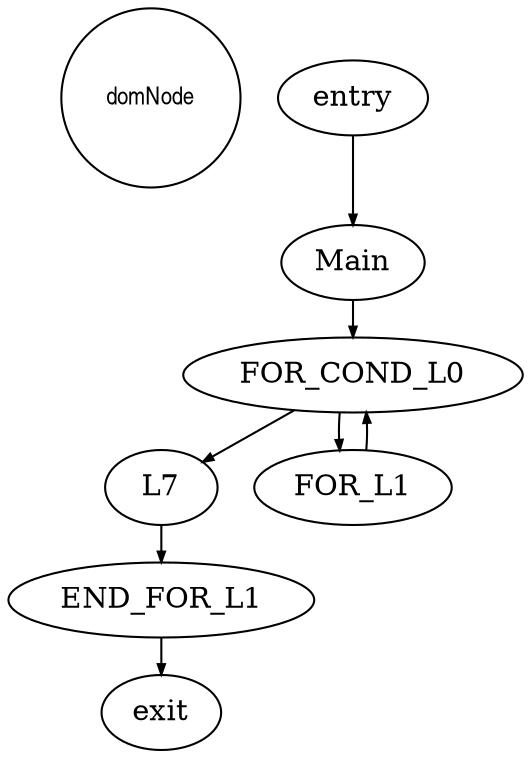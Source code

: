 digraph G {
  ranksep=.25;
  edge [arrowsize=.5]
  domNode [shape=circle, fontname="ArialNarrow",
        fontsize=12, fixedsize=true, height=1.2];
  entry; Main; FOR_COND_L0; L7; FOR_L1; END_FOR_L1; exit; 
  entry -> Main;
  Main -> FOR_COND_L0;
  FOR_COND_L0 -> L7;
  FOR_COND_L0 -> FOR_L1;
  L7 -> END_FOR_L1;
  FOR_L1 -> FOR_COND_L0;
  END_FOR_L1 -> exit;
}

